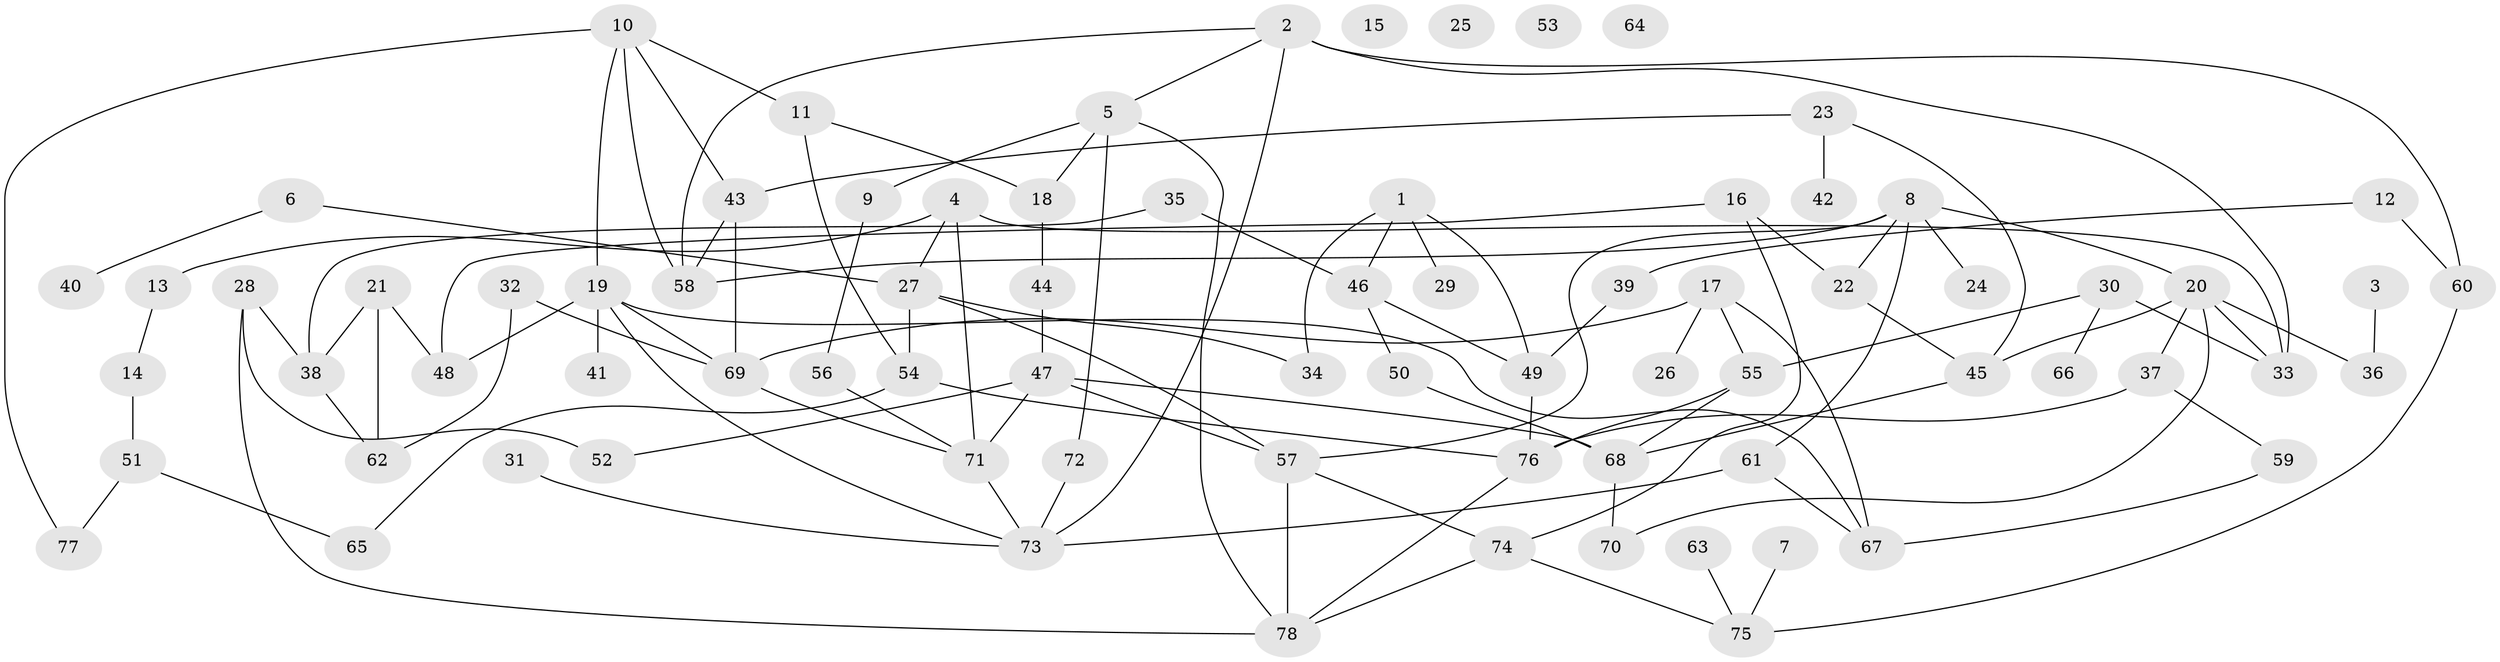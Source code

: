 // Generated by graph-tools (version 1.1) at 2025/33/03/09/25 02:33:56]
// undirected, 78 vertices, 115 edges
graph export_dot {
graph [start="1"]
  node [color=gray90,style=filled];
  1;
  2;
  3;
  4;
  5;
  6;
  7;
  8;
  9;
  10;
  11;
  12;
  13;
  14;
  15;
  16;
  17;
  18;
  19;
  20;
  21;
  22;
  23;
  24;
  25;
  26;
  27;
  28;
  29;
  30;
  31;
  32;
  33;
  34;
  35;
  36;
  37;
  38;
  39;
  40;
  41;
  42;
  43;
  44;
  45;
  46;
  47;
  48;
  49;
  50;
  51;
  52;
  53;
  54;
  55;
  56;
  57;
  58;
  59;
  60;
  61;
  62;
  63;
  64;
  65;
  66;
  67;
  68;
  69;
  70;
  71;
  72;
  73;
  74;
  75;
  76;
  77;
  78;
  1 -- 29;
  1 -- 34;
  1 -- 46;
  1 -- 49;
  2 -- 5;
  2 -- 33;
  2 -- 58;
  2 -- 60;
  2 -- 73;
  3 -- 36;
  4 -- 13;
  4 -- 27;
  4 -- 33;
  4 -- 71;
  5 -- 9;
  5 -- 18;
  5 -- 72;
  5 -- 78;
  6 -- 27;
  6 -- 40;
  7 -- 75;
  8 -- 20;
  8 -- 22;
  8 -- 24;
  8 -- 57;
  8 -- 58;
  8 -- 61;
  9 -- 56;
  10 -- 11;
  10 -- 19;
  10 -- 43;
  10 -- 58;
  10 -- 77;
  11 -- 18;
  11 -- 54;
  12 -- 39;
  12 -- 60;
  13 -- 14;
  14 -- 51;
  16 -- 22;
  16 -- 48;
  16 -- 74;
  17 -- 26;
  17 -- 55;
  17 -- 67;
  17 -- 69;
  18 -- 44;
  19 -- 41;
  19 -- 48;
  19 -- 67;
  19 -- 69;
  19 -- 73;
  20 -- 33;
  20 -- 36;
  20 -- 37;
  20 -- 45;
  20 -- 70;
  21 -- 38;
  21 -- 48;
  21 -- 62;
  22 -- 45;
  23 -- 42;
  23 -- 43;
  23 -- 45;
  27 -- 34;
  27 -- 54;
  27 -- 57;
  28 -- 38;
  28 -- 52;
  28 -- 78;
  30 -- 33;
  30 -- 55;
  30 -- 66;
  31 -- 73;
  32 -- 62;
  32 -- 69;
  35 -- 38;
  35 -- 46;
  37 -- 59;
  37 -- 76;
  38 -- 62;
  39 -- 49;
  43 -- 58;
  43 -- 69;
  44 -- 47;
  45 -- 68;
  46 -- 49;
  46 -- 50;
  47 -- 52;
  47 -- 57;
  47 -- 68;
  47 -- 71;
  49 -- 76;
  50 -- 68;
  51 -- 65;
  51 -- 77;
  54 -- 65;
  54 -- 76;
  55 -- 68;
  55 -- 76;
  56 -- 71;
  57 -- 74;
  57 -- 78;
  59 -- 67;
  60 -- 75;
  61 -- 67;
  61 -- 73;
  63 -- 75;
  68 -- 70;
  69 -- 71;
  71 -- 73;
  72 -- 73;
  74 -- 75;
  74 -- 78;
  76 -- 78;
}
